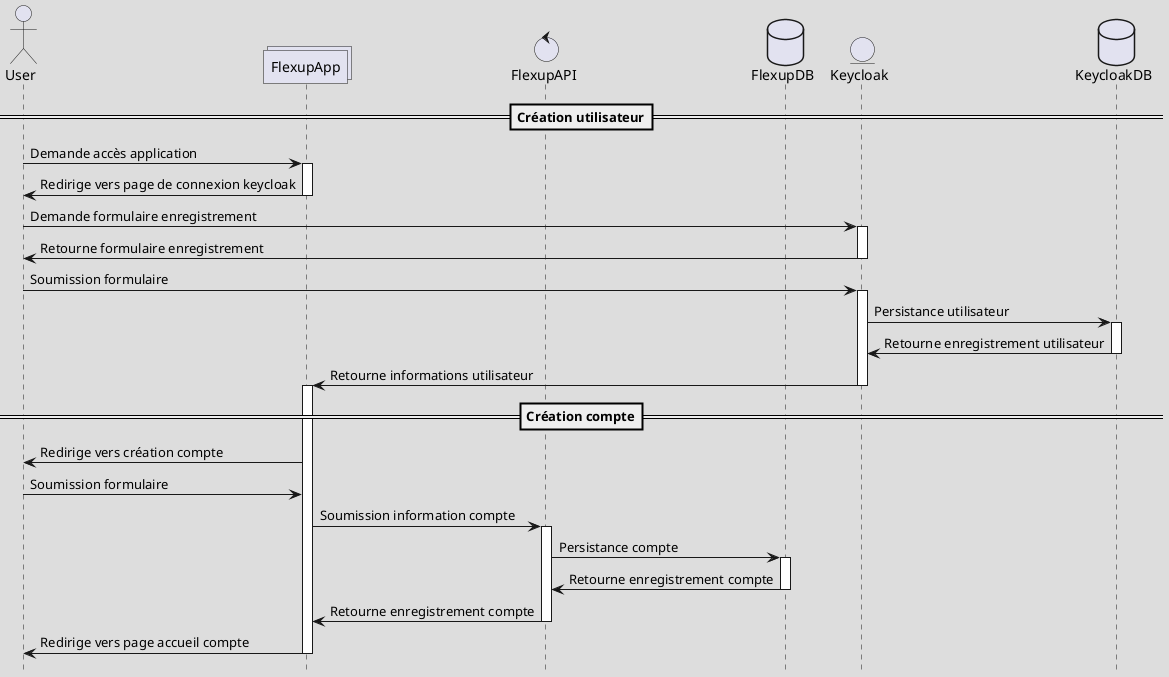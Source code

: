 @startuml create-user-actual
skinparam backgroundColor #DDDDDD
hide footbox
actor User
collections FlexupApp
control FlexupAPI
database FlexupDB
entity Keycloak
database KeycloakDB
==Création utilisateur==
User -> FlexupApp : Demande accès application
activate FlexupApp
FlexupApp -> User : Redirige vers page de connexion keycloak
deactivate FlexupApp
User -> Keycloak : Demande formulaire enregistrement
activate Keycloak
Keycloak -> User : Retourne formulaire enregistrement
deactivate Keycloak
User -> Keycloak : Soumission formulaire
activate Keycloak
Keycloak -> KeycloakDB : Persistance utilisateur
activate KeycloakDB
KeycloakDB -> Keycloak : Retourne enregistrement utilisateur
deactivate KeycloakDB
Keycloak -> FlexupApp : Retourne informations utilisateur
deactivate Keycloak
==Création compte==
activate FlexupApp
FlexupApp -> User : Redirige vers création compte
User -> FlexupApp : Soumission formulaire
FlexupApp -> FlexupAPI : Soumission information compte
activate FlexupAPI
FlexupAPI -> FlexupDB : Persistance compte
activate FlexupDB
FlexupDB -> FlexupAPI : Retourne enregistrement compte
deactivate FlexupDB
FlexupAPI -> FlexupApp : Retourne enregistrement compte
deactivate FlexupAPI
FlexupApp -> User : Redirige vers page accueil compte
deactivate FlexupApp
@enduml
